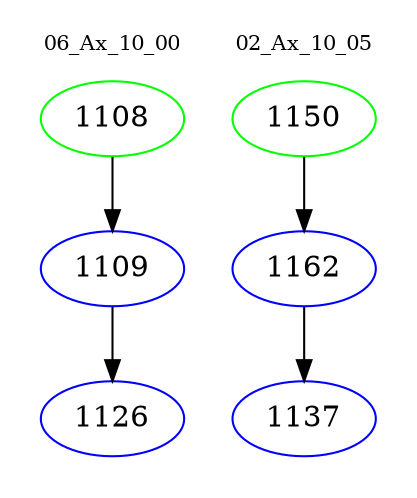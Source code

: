 digraph{
subgraph cluster_0 {
color = white
label = "06_Ax_10_00";
fontsize=10;
T0_1108 [label="1108", color="green"]
T0_1108 -> T0_1109 [color="black"]
T0_1109 [label="1109", color="blue"]
T0_1109 -> T0_1126 [color="black"]
T0_1126 [label="1126", color="blue"]
}
subgraph cluster_1 {
color = white
label = "02_Ax_10_05";
fontsize=10;
T1_1150 [label="1150", color="green"]
T1_1150 -> T1_1162 [color="black"]
T1_1162 [label="1162", color="blue"]
T1_1162 -> T1_1137 [color="black"]
T1_1137 [label="1137", color="blue"]
}
}
